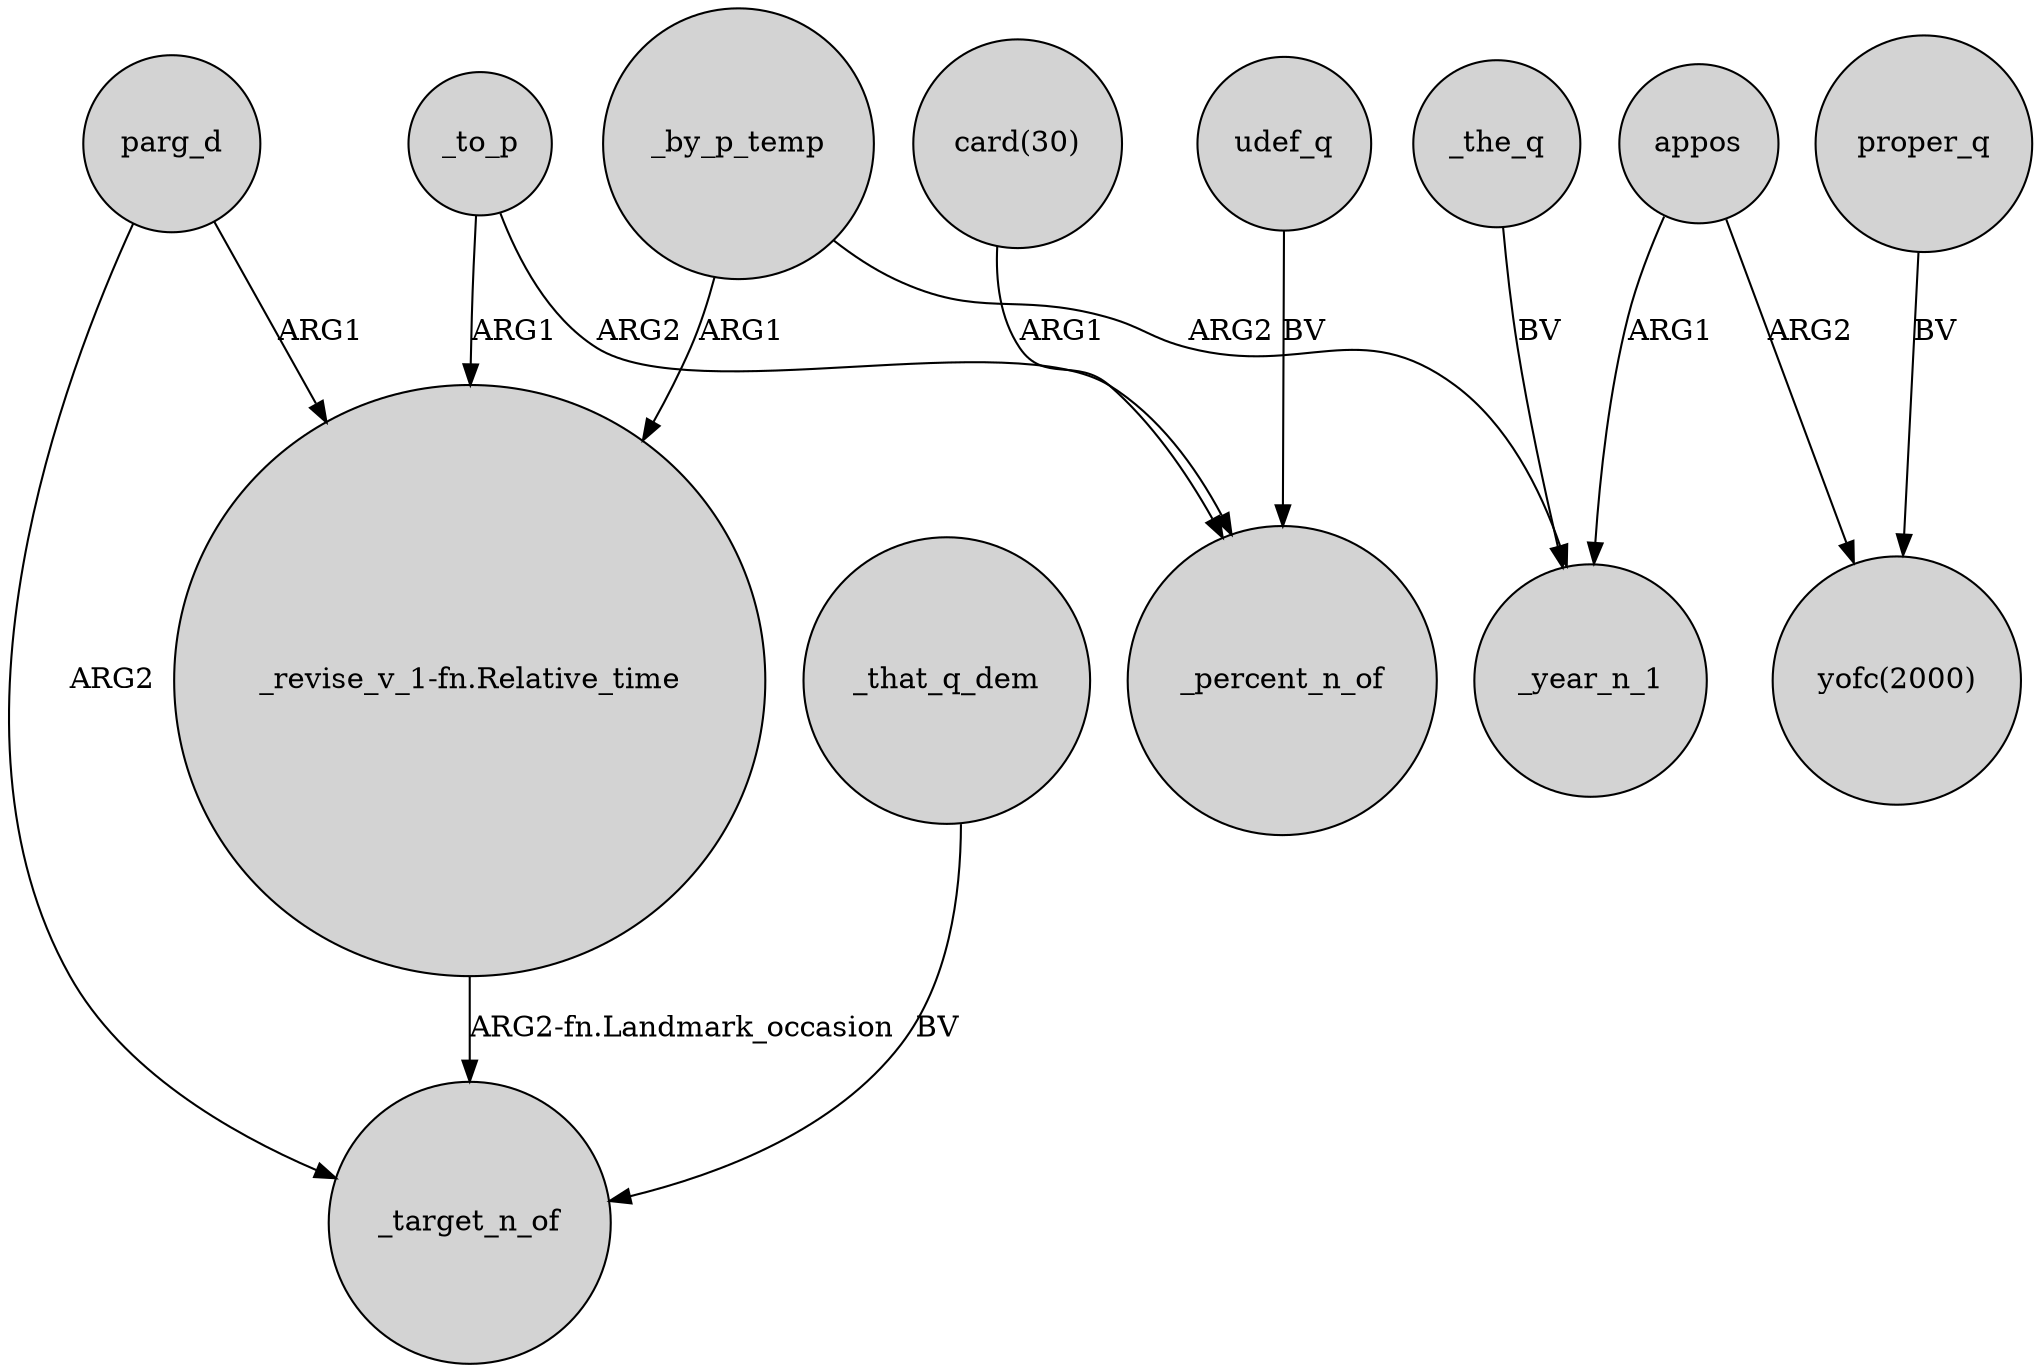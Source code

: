 digraph {
	node [shape=circle style=filled]
	parg_d -> _target_n_of [label=ARG2]
	"_revise_v_1-fn.Relative_time" -> _target_n_of [label="ARG2-fn.Landmark_occasion"]
	udef_q -> _percent_n_of [label=BV]
	proper_q -> "yofc(2000)" [label=BV]
	_the_q -> _year_n_1 [label=BV]
	_to_p -> _percent_n_of [label=ARG2]
	"card(30)" -> _percent_n_of [label=ARG1]
	_by_p_temp -> "_revise_v_1-fn.Relative_time" [label=ARG1]
	_by_p_temp -> _year_n_1 [label=ARG2]
	parg_d -> "_revise_v_1-fn.Relative_time" [label=ARG1]
	_to_p -> "_revise_v_1-fn.Relative_time" [label=ARG1]
	appos -> _year_n_1 [label=ARG1]
	_that_q_dem -> _target_n_of [label=BV]
	appos -> "yofc(2000)" [label=ARG2]
}
